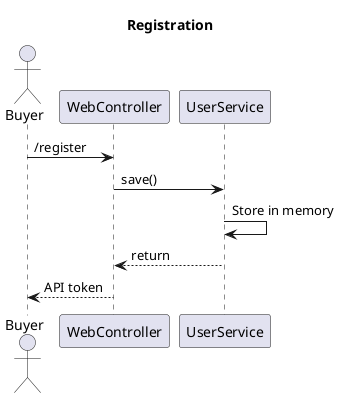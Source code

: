 @startuml
title Registration
actor Buyer

Buyer -> WebController : /register
WebController -> UserService : save()
UserService -> UserService: Store in memory
WebController <-- UserService : return
Buyer <-- WebController : API token
@enduml
